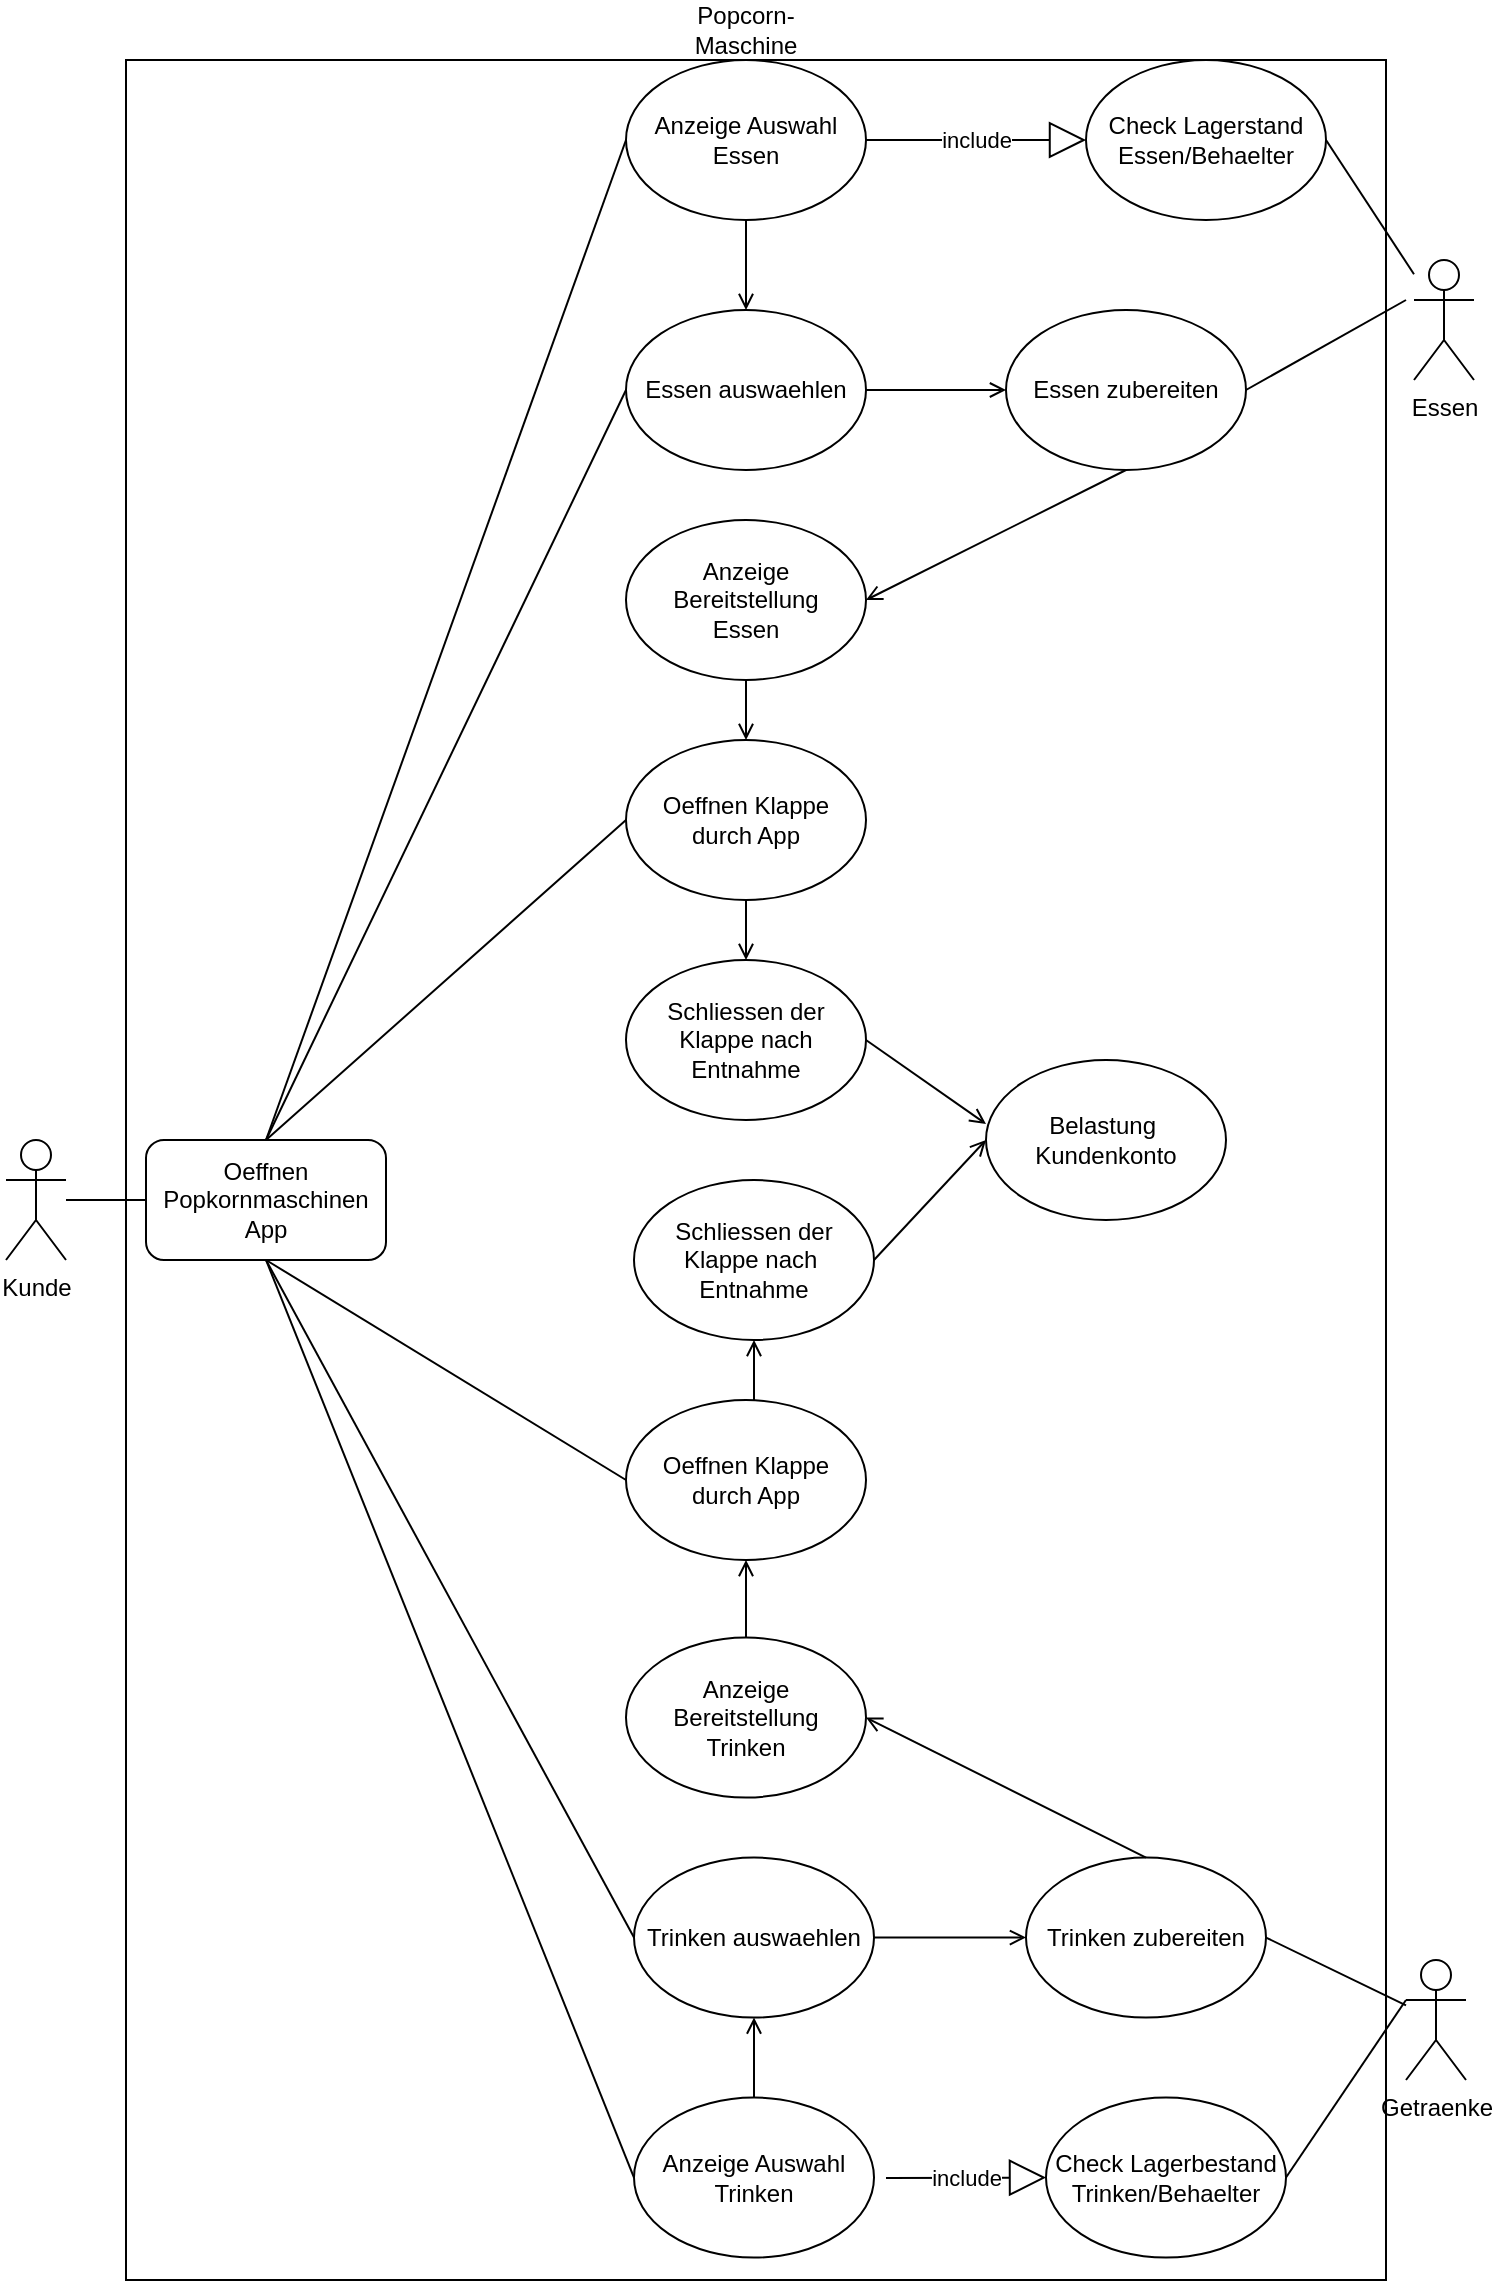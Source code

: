 <mxfile version="24.0.4" type="device">
  <diagram name="Seite-1" id="2dJhFddpr40Vr2cBOBUE">
    <mxGraphModel dx="1434" dy="746" grid="1" gridSize="10" guides="1" tooltips="1" connect="1" arrows="1" fold="1" page="1" pageScale="1" pageWidth="827" pageHeight="1169" math="0" shadow="0">
      <root>
        <mxCell id="0" />
        <mxCell id="1" parent="0" />
        <mxCell id="CkbjnIW8NnxbuuiNfk2P-4" value="" style="rounded=0;whiteSpace=wrap;html=1;" vertex="1" parent="1">
          <mxGeometry x="90" y="30" width="630" height="1110" as="geometry" />
        </mxCell>
        <mxCell id="xKJrmGdfLwenBxZ2Kyzx-1" value="Kunde" style="shape=umlActor;verticalLabelPosition=bottom;verticalAlign=top;html=1;outlineConnect=0;" parent="1" vertex="1">
          <mxGeometry x="30" y="570" width="30" height="60" as="geometry" />
        </mxCell>
        <mxCell id="xKJrmGdfLwenBxZ2Kyzx-2" value="Getraenke" style="shape=umlActor;verticalLabelPosition=bottom;verticalAlign=top;html=1;outlineConnect=0;" parent="1" vertex="1">
          <mxGeometry x="730" y="980" width="30" height="60" as="geometry" />
        </mxCell>
        <mxCell id="xKJrmGdfLwenBxZ2Kyzx-3" value="Essen" style="shape=umlActor;verticalLabelPosition=bottom;verticalAlign=top;html=1;outlineConnect=0;" parent="1" vertex="1">
          <mxGeometry x="734" y="130" width="30" height="60" as="geometry" />
        </mxCell>
        <mxCell id="xKJrmGdfLwenBxZ2Kyzx-12" value="Oeffnen&lt;br&gt;Popkornmaschinen&lt;br&gt;App" style="rounded=1;whiteSpace=wrap;html=1;" parent="1" vertex="1">
          <mxGeometry x="100" y="570" width="120" height="60" as="geometry" />
        </mxCell>
        <mxCell id="xKJrmGdfLwenBxZ2Kyzx-14" value="" style="endArrow=none;html=1;rounded=0;exitX=0;exitY=0.5;exitDx=0;exitDy=0;" parent="1" source="xKJrmGdfLwenBxZ2Kyzx-12" target="xKJrmGdfLwenBxZ2Kyzx-1" edge="1">
          <mxGeometry width="50" height="50" relative="1" as="geometry">
            <mxPoint x="390" y="670" as="sourcePoint" />
            <mxPoint x="440" y="620" as="targetPoint" />
          </mxGeometry>
        </mxCell>
        <mxCell id="xKJrmGdfLwenBxZ2Kyzx-15" value="include" style="endArrow=block;endSize=16;endFill=0;html=1;rounded=0;entryX=0;entryY=0.5;entryDx=0;entryDy=0;exitX=1;exitY=0.5;exitDx=0;exitDy=0;" parent="1" source="xKJrmGdfLwenBxZ2Kyzx-26" target="xKJrmGdfLwenBxZ2Kyzx-27" edge="1">
          <mxGeometry width="160" relative="1" as="geometry">
            <mxPoint x="540" y="20" as="sourcePoint" />
            <mxPoint x="390" y="140" as="targetPoint" />
          </mxGeometry>
        </mxCell>
        <mxCell id="xKJrmGdfLwenBxZ2Kyzx-17" value="include" style="endArrow=block;endSize=16;endFill=0;html=1;rounded=0;entryX=0;entryY=0.5;entryDx=0;entryDy=0;" parent="1" target="xKJrmGdfLwenBxZ2Kyzx-29" edge="1">
          <mxGeometry width="160" relative="1" as="geometry">
            <mxPoint x="470" y="1089" as="sourcePoint" />
            <mxPoint x="540" y="1070" as="targetPoint" />
          </mxGeometry>
        </mxCell>
        <mxCell id="xKJrmGdfLwenBxZ2Kyzx-22" value="" style="endArrow=none;html=1;rounded=0;exitX=0.5;exitY=0;exitDx=0;exitDy=0;entryX=0;entryY=0.5;entryDx=0;entryDy=0;" parent="1" source="xKJrmGdfLwenBxZ2Kyzx-12" target="xKJrmGdfLwenBxZ2Kyzx-26" edge="1">
          <mxGeometry width="50" height="50" relative="1" as="geometry">
            <mxPoint x="390" y="410" as="sourcePoint" />
            <mxPoint x="330" y="170" as="targetPoint" />
          </mxGeometry>
        </mxCell>
        <mxCell id="xKJrmGdfLwenBxZ2Kyzx-23" value="" style="endArrow=none;html=1;rounded=0;exitX=0.5;exitY=1;exitDx=0;exitDy=0;entryX=0;entryY=0.5;entryDx=0;entryDy=0;" parent="1" source="xKJrmGdfLwenBxZ2Kyzx-12" target="xKJrmGdfLwenBxZ2Kyzx-30" edge="1">
          <mxGeometry width="50" height="50" relative="1" as="geometry">
            <mxPoint x="390" y="410" as="sourcePoint" />
            <mxPoint x="330" y="580" as="targetPoint" />
          </mxGeometry>
        </mxCell>
        <mxCell id="xKJrmGdfLwenBxZ2Kyzx-24" value="" style="endArrow=open;html=1;rounded=0;exitX=0.5;exitY=1;exitDx=0;exitDy=0;entryX=0.5;entryY=0;entryDx=0;entryDy=0;endFill=0;" parent="1" target="xKJrmGdfLwenBxZ2Kyzx-28" edge="1">
          <mxGeometry width="50" height="50" relative="1" as="geometry">
            <mxPoint x="400" y="105" as="sourcePoint" />
            <mxPoint x="400" y="165" as="targetPoint" />
          </mxGeometry>
        </mxCell>
        <mxCell id="xKJrmGdfLwenBxZ2Kyzx-25" value="" style="endArrow=open;html=1;rounded=0;exitX=0.5;exitY=0;exitDx=0;exitDy=0;entryX=0.5;entryY=1;entryDx=0;entryDy=0;endFill=0;" parent="1" edge="1">
          <mxGeometry width="50" height="50" relative="1" as="geometry">
            <mxPoint x="404" y="1058.78" as="sourcePoint" />
            <mxPoint x="404" y="1008.78" as="targetPoint" />
          </mxGeometry>
        </mxCell>
        <mxCell id="xKJrmGdfLwenBxZ2Kyzx-26" value="Anzeige Auswahl&lt;br&gt;Essen" style="ellipse;whiteSpace=wrap;html=1;" parent="1" vertex="1">
          <mxGeometry x="340" y="30" width="120" height="80" as="geometry" />
        </mxCell>
        <mxCell id="xKJrmGdfLwenBxZ2Kyzx-27" value="Check Lagerstand&lt;br&gt;Essen/Behaelter" style="ellipse;whiteSpace=wrap;html=1;" parent="1" vertex="1">
          <mxGeometry x="570" y="30" width="120" height="80" as="geometry" />
        </mxCell>
        <mxCell id="xKJrmGdfLwenBxZ2Kyzx-28" value="Essen auswaehlen" style="ellipse;whiteSpace=wrap;html=1;" parent="1" vertex="1">
          <mxGeometry x="340" y="155" width="120" height="80" as="geometry" />
        </mxCell>
        <mxCell id="xKJrmGdfLwenBxZ2Kyzx-29" value="Check Lagerbestand&lt;br&gt;Trinken/Behaelter" style="ellipse;whiteSpace=wrap;html=1;" parent="1" vertex="1">
          <mxGeometry x="550" y="1048.78" width="120" height="80" as="geometry" />
        </mxCell>
        <mxCell id="xKJrmGdfLwenBxZ2Kyzx-30" value="Anzeige Auswahl&lt;br&gt;Trinken" style="ellipse;whiteSpace=wrap;html=1;" parent="1" vertex="1">
          <mxGeometry x="344" y="1048.78" width="120" height="80" as="geometry" />
        </mxCell>
        <mxCell id="xKJrmGdfLwenBxZ2Kyzx-31" value="Trinken auswaehlen" style="ellipse;whiteSpace=wrap;html=1;" parent="1" vertex="1">
          <mxGeometry x="344" y="928.78" width="120" height="80" as="geometry" />
        </mxCell>
        <mxCell id="xKJrmGdfLwenBxZ2Kyzx-32" value="Anzeige Bereitstellung&lt;br&gt;Essen" style="ellipse;whiteSpace=wrap;html=1;" parent="1" vertex="1">
          <mxGeometry x="340" y="260" width="120" height="80" as="geometry" />
        </mxCell>
        <mxCell id="xKJrmGdfLwenBxZ2Kyzx-33" value="Essen zubereiten" style="ellipse;whiteSpace=wrap;html=1;" parent="1" vertex="1">
          <mxGeometry x="530" y="155" width="120" height="80" as="geometry" />
        </mxCell>
        <mxCell id="xKJrmGdfLwenBxZ2Kyzx-38" value="Trinken zubereiten" style="ellipse;whiteSpace=wrap;html=1;" parent="1" vertex="1">
          <mxGeometry x="540" y="928.78" width="120" height="80" as="geometry" />
        </mxCell>
        <mxCell id="xKJrmGdfLwenBxZ2Kyzx-39" value="Anzeige&lt;br&gt;Bereitstellung&lt;br&gt;Trinken" style="ellipse;whiteSpace=wrap;html=1;" parent="1" vertex="1">
          <mxGeometry x="340" y="818.78" width="120" height="80" as="geometry" />
        </mxCell>
        <mxCell id="xKJrmGdfLwenBxZ2Kyzx-40" value="Oeffnen Klappe&lt;br&gt;durch App" style="ellipse;whiteSpace=wrap;html=1;" parent="1" vertex="1">
          <mxGeometry x="340" y="370" width="120" height="80" as="geometry" />
        </mxCell>
        <mxCell id="xKJrmGdfLwenBxZ2Kyzx-41" value="Belastung&amp;nbsp;&lt;br&gt;Kundenkonto" style="ellipse;whiteSpace=wrap;html=1;" parent="1" vertex="1">
          <mxGeometry x="520" y="530" width="120" height="80" as="geometry" />
        </mxCell>
        <mxCell id="xKJrmGdfLwenBxZ2Kyzx-42" value="Schliessen der Klappe nach Entnahme" style="ellipse;whiteSpace=wrap;html=1;" parent="1" vertex="1">
          <mxGeometry x="340" y="480" width="120" height="80" as="geometry" />
        </mxCell>
        <mxCell id="xKJrmGdfLwenBxZ2Kyzx-44" value="" style="endArrow=open;html=1;rounded=0;entryX=0;entryY=0.5;entryDx=0;entryDy=0;exitX=1;exitY=0.5;exitDx=0;exitDy=0;endFill=0;" parent="1" source="xKJrmGdfLwenBxZ2Kyzx-28" target="xKJrmGdfLwenBxZ2Kyzx-33" edge="1">
          <mxGeometry width="50" height="50" relative="1" as="geometry">
            <mxPoint x="390" y="280" as="sourcePoint" />
            <mxPoint x="440" y="230" as="targetPoint" />
          </mxGeometry>
        </mxCell>
        <mxCell id="xKJrmGdfLwenBxZ2Kyzx-45" value="" style="endArrow=open;html=1;rounded=0;entryX=1;entryY=0.5;entryDx=0;entryDy=0;exitX=0.5;exitY=1;exitDx=0;exitDy=0;endFill=0;" parent="1" source="xKJrmGdfLwenBxZ2Kyzx-33" target="xKJrmGdfLwenBxZ2Kyzx-32" edge="1">
          <mxGeometry width="50" height="50" relative="1" as="geometry">
            <mxPoint x="390" y="280" as="sourcePoint" />
            <mxPoint x="440" y="230" as="targetPoint" />
          </mxGeometry>
        </mxCell>
        <mxCell id="xKJrmGdfLwenBxZ2Kyzx-48" value="" style="endArrow=open;html=1;rounded=0;entryX=0.5;entryY=0;entryDx=0;entryDy=0;endFill=0;" parent="1" target="xKJrmGdfLwenBxZ2Kyzx-40" edge="1">
          <mxGeometry width="50" height="50" relative="1" as="geometry">
            <mxPoint x="400" y="340" as="sourcePoint" />
            <mxPoint x="440" y="230" as="targetPoint" />
          </mxGeometry>
        </mxCell>
        <mxCell id="xKJrmGdfLwenBxZ2Kyzx-49" value="" style="endArrow=open;html=1;rounded=0;exitX=0.5;exitY=1;exitDx=0;exitDy=0;entryX=0.5;entryY=0;entryDx=0;entryDy=0;endFill=0;" parent="1" source="xKJrmGdfLwenBxZ2Kyzx-40" target="xKJrmGdfLwenBxZ2Kyzx-42" edge="1">
          <mxGeometry width="50" height="50" relative="1" as="geometry">
            <mxPoint x="390" y="580" as="sourcePoint" />
            <mxPoint x="440" y="530" as="targetPoint" />
          </mxGeometry>
        </mxCell>
        <mxCell id="xKJrmGdfLwenBxZ2Kyzx-50" value="Schliessen der&lt;br&gt;Klappe nach&amp;nbsp;&lt;br&gt;Entnahme" style="ellipse;whiteSpace=wrap;html=1;" parent="1" vertex="1">
          <mxGeometry x="344" y="590" width="120" height="80" as="geometry" />
        </mxCell>
        <mxCell id="xKJrmGdfLwenBxZ2Kyzx-52" value="" style="endArrow=open;html=1;rounded=0;exitX=1;exitY=0.5;exitDx=0;exitDy=0;entryX=0;entryY=0.5;entryDx=0;entryDy=0;endFill=0;" parent="1" source="xKJrmGdfLwenBxZ2Kyzx-31" target="xKJrmGdfLwenBxZ2Kyzx-38" edge="1">
          <mxGeometry width="50" height="50" relative="1" as="geometry">
            <mxPoint x="374" y="958.78" as="sourcePoint" />
            <mxPoint x="424" y="908.78" as="targetPoint" />
          </mxGeometry>
        </mxCell>
        <mxCell id="xKJrmGdfLwenBxZ2Kyzx-53" value="" style="endArrow=open;html=1;rounded=0;exitX=0.5;exitY=0;exitDx=0;exitDy=0;entryX=1;entryY=0.5;entryDx=0;entryDy=0;endFill=0;" parent="1" source="xKJrmGdfLwenBxZ2Kyzx-38" target="xKJrmGdfLwenBxZ2Kyzx-39" edge="1">
          <mxGeometry width="50" height="50" relative="1" as="geometry">
            <mxPoint x="374" y="958.78" as="sourcePoint" />
            <mxPoint x="424" y="908.78" as="targetPoint" />
          </mxGeometry>
        </mxCell>
        <mxCell id="xKJrmGdfLwenBxZ2Kyzx-55" value="" style="endArrow=open;html=1;rounded=0;exitX=0.5;exitY=0;exitDx=0;exitDy=0;entryX=0.5;entryY=1;entryDx=0;entryDy=0;entryPerimeter=0;endFill=0;" parent="1" source="xKJrmGdfLwenBxZ2Kyzx-39" target="xKJrmGdfLwenBxZ2Kyzx-60" edge="1">
          <mxGeometry width="50" height="50" relative="1" as="geometry">
            <mxPoint x="374" y="758.78" as="sourcePoint" />
            <mxPoint x="496.408" y="799.999" as="targetPoint" />
          </mxGeometry>
        </mxCell>
        <mxCell id="xKJrmGdfLwenBxZ2Kyzx-57" value="" style="endArrow=none;html=1;rounded=0;exitX=0.5;exitY=0;exitDx=0;exitDy=0;entryX=0;entryY=0.5;entryDx=0;entryDy=0;" parent="1" source="xKJrmGdfLwenBxZ2Kyzx-12" target="xKJrmGdfLwenBxZ2Kyzx-28" edge="1">
          <mxGeometry width="50" height="50" relative="1" as="geometry">
            <mxPoint x="390" y="480" as="sourcePoint" />
            <mxPoint x="330" y="200" as="targetPoint" />
          </mxGeometry>
        </mxCell>
        <mxCell id="xKJrmGdfLwenBxZ2Kyzx-58" value="" style="endArrow=none;html=1;rounded=0;exitX=0.5;exitY=0;exitDx=0;exitDy=0;entryX=0;entryY=0.5;entryDx=0;entryDy=0;" parent="1" source="xKJrmGdfLwenBxZ2Kyzx-12" target="xKJrmGdfLwenBxZ2Kyzx-40" edge="1">
          <mxGeometry width="50" height="50" relative="1" as="geometry">
            <mxPoint x="390" y="480" as="sourcePoint" />
            <mxPoint x="440" y="430" as="targetPoint" />
          </mxGeometry>
        </mxCell>
        <mxCell id="xKJrmGdfLwenBxZ2Kyzx-59" value="" style="endArrow=none;html=1;rounded=0;entryX=0.5;entryY=1;entryDx=0;entryDy=0;exitX=0;exitY=0.5;exitDx=0;exitDy=0;" parent="1" source="xKJrmGdfLwenBxZ2Kyzx-60" target="xKJrmGdfLwenBxZ2Kyzx-12" edge="1">
          <mxGeometry width="50" height="50" relative="1" as="geometry">
            <mxPoint x="390" y="780" as="sourcePoint" />
            <mxPoint x="440" y="730" as="targetPoint" />
          </mxGeometry>
        </mxCell>
        <mxCell id="xKJrmGdfLwenBxZ2Kyzx-60" value="Oeffnen Klappe&lt;br&gt;durch App" style="ellipse;whiteSpace=wrap;html=1;" parent="1" vertex="1">
          <mxGeometry x="340" y="700" width="120" height="80" as="geometry" />
        </mxCell>
        <mxCell id="xKJrmGdfLwenBxZ2Kyzx-62" value="" style="endArrow=open;html=1;rounded=0;entryX=0.5;entryY=1;entryDx=0;entryDy=0;endFill=0;" parent="1" target="xKJrmGdfLwenBxZ2Kyzx-50" edge="1">
          <mxGeometry width="50" height="50" relative="1" as="geometry">
            <mxPoint x="404" y="700" as="sourcePoint" />
            <mxPoint x="424" y="670" as="targetPoint" />
          </mxGeometry>
        </mxCell>
        <mxCell id="xKJrmGdfLwenBxZ2Kyzx-64" value="" style="endArrow=none;html=1;rounded=0;exitX=0.5;exitY=1;exitDx=0;exitDy=0;entryX=0;entryY=0.5;entryDx=0;entryDy=0;" parent="1" source="xKJrmGdfLwenBxZ2Kyzx-12" target="xKJrmGdfLwenBxZ2Kyzx-31" edge="1">
          <mxGeometry width="50" height="50" relative="1" as="geometry">
            <mxPoint x="390" y="820" as="sourcePoint" />
            <mxPoint x="440" y="770" as="targetPoint" />
          </mxGeometry>
        </mxCell>
        <mxCell id="yttE8NdOZNB9doYxg0Yt-1" value="" style="endArrow=none;html=1;rounded=0;exitX=1;exitY=0.5;exitDx=0;exitDy=0;" parent="1" source="xKJrmGdfLwenBxZ2Kyzx-27" target="xKJrmGdfLwenBxZ2Kyzx-3" edge="1">
          <mxGeometry width="50" height="50" relative="1" as="geometry">
            <mxPoint x="390" y="250" as="sourcePoint" />
            <mxPoint x="440" y="200" as="targetPoint" />
          </mxGeometry>
        </mxCell>
        <mxCell id="yttE8NdOZNB9doYxg0Yt-2" value="" style="endArrow=none;html=1;rounded=0;exitX=1;exitY=0.5;exitDx=0;exitDy=0;" parent="1" source="xKJrmGdfLwenBxZ2Kyzx-33" edge="1">
          <mxGeometry width="50" height="50" relative="1" as="geometry">
            <mxPoint x="390" y="250" as="sourcePoint" />
            <mxPoint x="730" y="150" as="targetPoint" />
          </mxGeometry>
        </mxCell>
        <mxCell id="yttE8NdOZNB9doYxg0Yt-3" value="" style="endArrow=none;html=1;rounded=0;exitX=1;exitY=0.5;exitDx=0;exitDy=0;" parent="1" source="xKJrmGdfLwenBxZ2Kyzx-38" target="xKJrmGdfLwenBxZ2Kyzx-2" edge="1">
          <mxGeometry width="50" height="50" relative="1" as="geometry">
            <mxPoint x="390" y="950" as="sourcePoint" />
            <mxPoint x="440" y="900" as="targetPoint" />
          </mxGeometry>
        </mxCell>
        <mxCell id="yttE8NdOZNB9doYxg0Yt-4" value="" style="endArrow=none;html=1;rounded=0;entryX=0;entryY=0.333;entryDx=0;entryDy=0;entryPerimeter=0;exitX=1;exitY=0.5;exitDx=0;exitDy=0;" parent="1" source="xKJrmGdfLwenBxZ2Kyzx-29" target="xKJrmGdfLwenBxZ2Kyzx-2" edge="1">
          <mxGeometry width="50" height="50" relative="1" as="geometry">
            <mxPoint x="390" y="950" as="sourcePoint" />
            <mxPoint x="440" y="900" as="targetPoint" />
          </mxGeometry>
        </mxCell>
        <mxCell id="CkbjnIW8NnxbuuiNfk2P-2" value="" style="endArrow=open;html=1;rounded=0;entryX=0;entryY=0.4;entryDx=0;entryDy=0;entryPerimeter=0;exitX=1;exitY=0.5;exitDx=0;exitDy=0;endFill=0;" edge="1" parent="1" source="xKJrmGdfLwenBxZ2Kyzx-42" target="xKJrmGdfLwenBxZ2Kyzx-41">
          <mxGeometry width="50" height="50" relative="1" as="geometry">
            <mxPoint x="390" y="610" as="sourcePoint" />
            <mxPoint x="440" y="560" as="targetPoint" />
          </mxGeometry>
        </mxCell>
        <mxCell id="CkbjnIW8NnxbuuiNfk2P-3" value="" style="endArrow=open;html=1;rounded=0;entryX=0;entryY=0.5;entryDx=0;entryDy=0;exitX=1;exitY=0.5;exitDx=0;exitDy=0;endFill=0;" edge="1" parent="1" source="xKJrmGdfLwenBxZ2Kyzx-50" target="xKJrmGdfLwenBxZ2Kyzx-41">
          <mxGeometry width="50" height="50" relative="1" as="geometry">
            <mxPoint x="390" y="610" as="sourcePoint" />
            <mxPoint x="440" y="560" as="targetPoint" />
          </mxGeometry>
        </mxCell>
        <mxCell id="CkbjnIW8NnxbuuiNfk2P-6" value="Popcorn-Maschine" style="text;html=1;align=center;verticalAlign=middle;whiteSpace=wrap;rounded=0;" vertex="1" parent="1">
          <mxGeometry x="370" width="60" height="30" as="geometry" />
        </mxCell>
      </root>
    </mxGraphModel>
  </diagram>
</mxfile>
